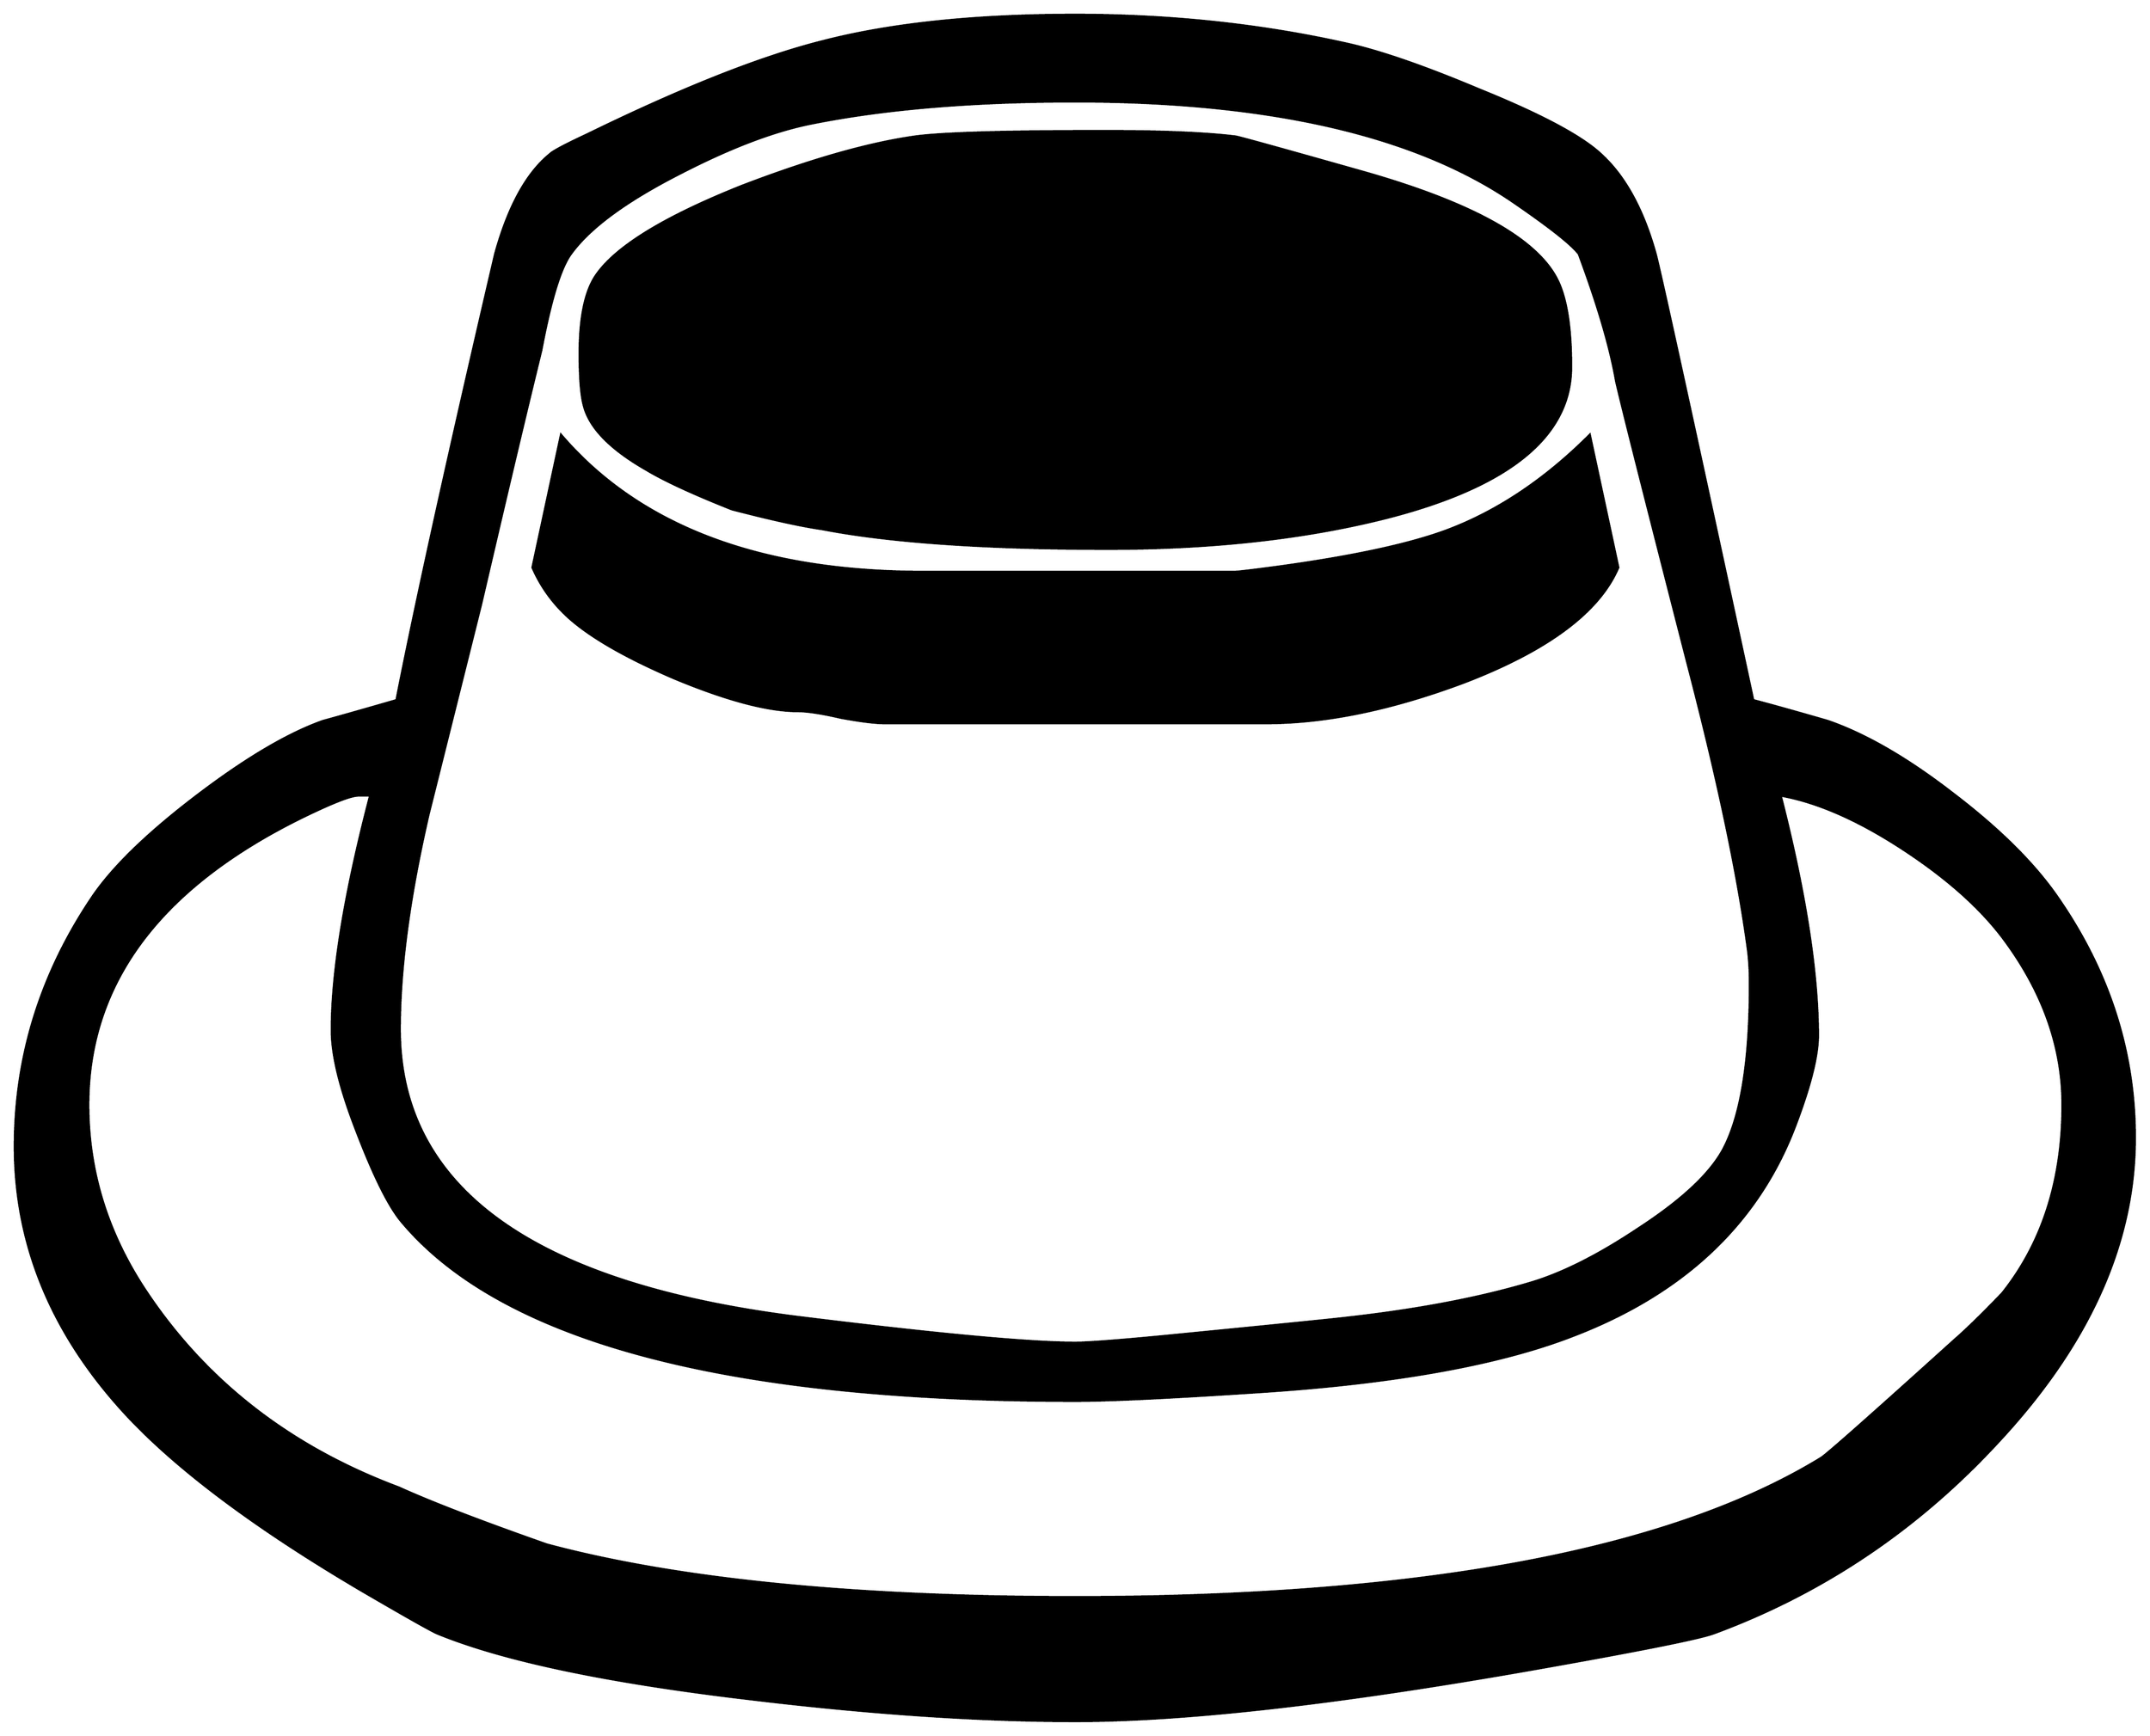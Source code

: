 


\begin{tikzpicture}[y=0.80pt, x=0.80pt, yscale=-1.0, xscale=1.0, inner sep=0pt, outer sep=0pt]
\begin{scope}[shift={(100.0,1723.0)},nonzero rule]
  \path[draw=.,fill=.,line width=1.600pt] (2015.0,-353.0) ..
    controls (2015.0,-257.0) and (1973.333,-164.333) ..
    (1890.0,-75.0) .. controls (1816.667,4.333) and (1730.333,62.333) ..
    (1631.0,99.0) .. controls (1618.333,103.667) and (1567.0,114.0)
    .. (1477.0,130.0) .. controls (1293.667,162.667) and
    (1151.0,179.0) .. (1049.0,179.0) .. controls (961.667,179.0)
    and (862.667,172.333) .. (752.0,159.0) .. controls (622.0,143.667)
    and (527.0,123.667) .. (467.0,99.0) .. controls (461.0,96.333)
    and (438.0,83.333) .. (398.0,60.0) .. controls (300.667,2.667) and
    (228.667,-51.333) .. (182.0,-102.0) .. controls (115.333,-174.667)
    and (82.0,-255.667) .. (82.0,-345.0) .. controls (82.0,-427.0)
    and (105.667,-503.0) .. (153.0,-573.0) .. controls
    (171.667,-600.333) and (203.333,-631.0) .. (248.0,-665.0) ..
    controls (292.667,-699.0) and (331.0,-721.667) .. (363.0,-733.0)
    .. controls (377.667,-737.0) and (400.0,-743.333) ..
    (430.0,-752.0) .. controls (448.0,-843.333) and (478.0,-979.0)
    .. (520.0,-1159.0) .. controls (532.0,-1202.333) and
    (548.667,-1232.667) .. (570.0,-1250.0) .. controls
    (572.667,-1252.667) and (584.0,-1258.667) .. (604.0,-1268.0) ..
    controls (691.333,-1310.667) and (763.0,-1339.0) ..
    (819.0,-1353.0) .. controls (881.0,-1369.0) and
    (957.667,-1377.0) .. (1049.0,-1377.0) .. controls
    (1135.0,-1377.0) and (1217.0,-1368.333) .. (1295.0,-1351.0) ..
    controls (1325.667,-1344.333) and (1366.333,-1330.333) ..
    (1417.0,-1309.0) .. controls (1473.0,-1286.333) and
    (1510.0,-1266.667) .. (1528.0,-1250.0) .. controls
    (1550.0,-1230.0) and (1566.667,-1199.667) .. (1578.0,-1159.0) ..
    controls (1582.0,-1144.333) and (1611.667,-1008.667) ..
    (1667.0,-752.0) .. controls (1682.333,-748.0) and
    (1705.0,-741.667) .. (1735.0,-733.0) .. controls
    (1769.667,-721.0) and (1807.667,-699.0) .. (1849.0,-667.0) ..
    controls (1891.0,-635.0) and (1922.667,-603.667) ..
    (1944.0,-573.0) .. controls (1991.333,-505.0) and
    (2015.0,-431.667) .. (2015.0,-353.0) -- cycle(1664.0,-493.0)
    .. controls (1664.0,-505.667) and (1663.333,-516.667) ..
    (1662.0,-526.0) .. controls (1652.667,-594.667) and
    (1634.333,-681.333) .. (1607.0,-786.0) .. controls
    (1569.0,-934.0) and (1547.333,-1019.667) .. (1542.0,-1043.0) ..
    controls (1536.667,-1073.667) and (1525.333,-1112.333) ..
    (1508.0,-1159.0) .. controls (1501.333,-1167.667) and
    (1482.0,-1183.0) .. (1450.0,-1205.0) .. controls
    (1360.667,-1267.0) and (1227.0,-1298.0) .. (1049.0,-1298.0) ..
    controls (955.667,-1298.0) and (875.667,-1291.333) ..
    (809.0,-1278.0) .. controls (775.0,-1271.333) and
    (735.333,-1256.333) .. (690.0,-1233.0) .. controls
    (640.0,-1207.667) and (606.333,-1183.0) .. (589.0,-1159.0) ..
    controls (579.667,-1146.333) and (570.667,-1117.0) ..
    (562.0,-1071.0) .. controls (549.333,-1019.667) and
    (531.0,-942.333) .. (507.0,-839.0) .. controls (491.0,-775.0)
    and (475.0,-711.0) .. (459.0,-647.0) .. controls
    (441.667,-571.667) and (433.0,-506.667) .. (433.0,-452.0) ..
    controls (433.0,-306.667) and (555.333,-219.0) .. (800.0,-189.0)
    .. controls (924.0,-173.667) and (1007.0,-166.0) ..
    (1049.0,-166.0) .. controls (1060.333,-166.0) and
    (1087.0,-168.0) .. (1129.0,-172.0) .. controls
    (1231.0,-182.0) and (1287.333,-187.667) .. (1298.0,-189.0) ..
    controls (1362.667,-196.333) and (1418.333,-207.0) ..
    (1465.0,-221.0) .. controls (1493.667,-229.667) and
    (1526.0,-246.0) .. (1562.0,-270.0) .. controls
    (1602.0,-296.0) and (1628.0,-320.333) .. (1640.0,-343.0) ..
    controls (1656.0,-373.667) and (1664.0,-423.667) ..
    (1664.0,-493.0) -- cycle(1949.0,-383.0) .. controls
    (1949.0,-436.333) and (1930.667,-487.333) .. (1894.0,-536.0) ..
    controls (1872.667,-564.0) and (1842.0,-591.0) ..
    (1802.0,-617.0) .. controls (1762.0,-643.0) and
    (1725.333,-659.0) .. (1692.0,-665.0) .. controls
    (1714.667,-576.333) and (1726.0,-503.333) .. (1726.0,-446.0) ..
    controls (1726.0,-427.333) and (1719.0,-399.667) ..
    (1705.0,-363.0) .. controls (1671.0,-274.333) and
    (1603.333,-210.667) .. (1502.0,-172.0) .. controls
    (1434.667,-146.0) and (1339.667,-129.0) .. (1217.0,-121.0) ..
    controls (1136.333,-115.667) and (1080.333,-113.0) ..
    (1049.0,-113.0) .. controls (731.0,-113.0) and
    (526.333,-167.333) .. (435.0,-276.0) .. controls (423.0,-290.0)
    and (408.667,-319.0) .. (392.0,-363.0) .. controls
    (378.0,-399.667) and (371.0,-429.0) .. (371.0,-451.0) ..
    controls (371.0,-504.333) and (382.667,-575.667) .. (406.0,-665.0)
    -- (395.0,-665.0) .. controls (388.333,-665.0) and
    (371.333,-658.333) .. (344.0,-645.0) .. controls (214.0,-581.0)
    and (149.0,-493.667) .. (149.0,-383.0) .. controls
    (149.0,-321.667) and (167.0,-264.333) .. (203.0,-211.0) ..
    controls (257.667,-129.667) and (334.0,-70.667) .. (432.0,-34.0)
    .. controls (461.333,-20.667) and (506.333,-3.333) .. (567.0,18.0)
    .. controls (686.333,50.0) and (847.0,66.0) .. (1049.0,66.0)
    .. controls (1364.333,66.0) and (1591.0,23.667) ..
    (1729.0,-61.0) .. controls (1734.333,-64.333) and
    (1775.0,-100.333) .. (1851.0,-169.0) .. controls
    (1861.0,-177.667) and (1875.333,-191.667) .. (1894.0,-211.0) ..
    controls (1930.667,-257.0) and (1949.0,-314.333) ..
    (1949.0,-383.0) -- cycle(1501.0,-1056.0) .. controls
    (1501.0,-992.667) and (1444.667,-946.667) .. (1332.0,-918.0) ..
    controls (1258.0,-899.333) and (1173.667,-890.0) ..
    (1079.0,-890.0) .. controls (967.0,-890.0) and
    (880.0,-896.0) .. (818.0,-908.0) .. controls (799.333,-910.667)
    and (772.0,-916.667) .. (736.0,-926.0) .. controls
    (700.667,-940.0) and (674.667,-952.0) .. (658.0,-962.0) ..
    controls (625.333,-980.667) and (606.333,-1000.0) ..
    (601.0,-1020.0) .. controls (598.333,-1029.333) and
    (597.0,-1045.333) .. (597.0,-1068.0) .. controls
    (597.0,-1100.0) and (601.667,-1123.333) .. (611.0,-1138.0) ..
    controls (628.333,-1164.667) and (673.0,-1192.333) ..
    (745.0,-1221.0) .. controls (807.667,-1245.0) and
    (860.333,-1260.0) .. (903.0,-1266.0) .. controls
    (927.667,-1269.333) and (985.333,-1271.0) .. (1076.0,-1271.0) ..
    controls (1128.0,-1271.0) and (1167.667,-1269.333) ..
    (1195.0,-1266.0) .. controls (1199.0,-1265.333) and
    (1238.667,-1254.333) .. (1314.0,-1233.0) .. controls
    (1409.333,-1205.667) and (1467.0,-1174.0) .. (1487.0,-1138.0) ..
    controls (1496.333,-1121.333) and (1501.0,-1094.0) ..
    (1501.0,-1056.0) -- cycle(1544.0,-873.0) .. controls
    (1526.667,-832.333) and (1479.667,-797.333) .. (1403.0,-768.0) ..
    controls (1337.0,-743.333) and (1277.0,-731.0) ..
    (1223.0,-731.0) -- (875.0,-731.0) .. controls (866.333,-731.0)
    and (853.0,-732.667) .. (835.0,-736.0) .. controls
    (817.667,-740.0) and (804.667,-742.0) .. (796.0,-742.0) ..
    controls (768.667,-742.0) and (731.0,-752.0) .. (683.0,-772.0)
    .. controls (635.0,-792.667) and (601.333,-812.667) ..
    (582.0,-832.0) .. controls (570.0,-844.0) and (560.667,-857.667)
    .. (554.0,-873.0) -- (580.0,-994.0) .. controls
    (651.333,-910.667) and (761.333,-869.0) .. (910.0,-869.0) --
    (1194.0,-869.0) .. controls (1197.333,-869.0) and
    (1211.333,-870.667) .. (1236.0,-874.0) .. controls
    (1303.333,-883.333) and (1354.0,-894.333) .. (1388.0,-907.0) ..
    controls (1434.0,-924.333) and (1477.333,-953.333) ..
    (1518.0,-994.0) -- (1544.0,-873.0) -- cycle;
\end{scope}

\end{tikzpicture}

